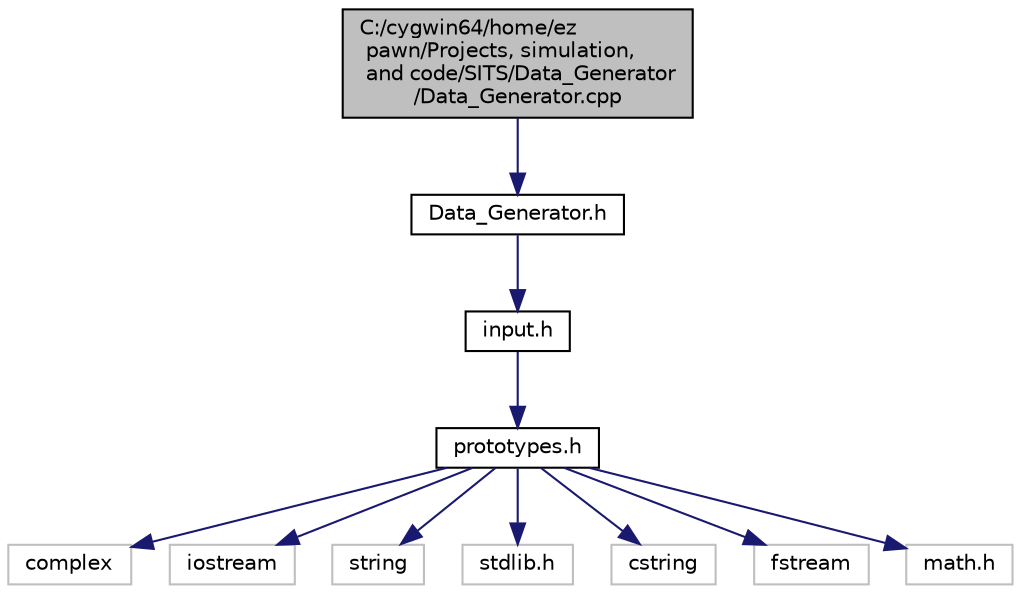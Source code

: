digraph "C:/cygwin64/home/ez pawn/Projects, simulation, and code/SITS/Data_Generator/Data_Generator.cpp"
{
  edge [fontname="Helvetica",fontsize="10",labelfontname="Helvetica",labelfontsize="10"];
  node [fontname="Helvetica",fontsize="10",shape=record];
  Node0 [label="C:/cygwin64/home/ez\l pawn/Projects, simulation,\l and code/SITS/Data_Generator\l/Data_Generator.cpp",height=0.2,width=0.4,color="black", fillcolor="grey75", style="filled", fontcolor="black"];
  Node0 -> Node1 [color="midnightblue",fontsize="10",style="solid",fontname="Helvetica"];
  Node1 [label="Data_Generator.h",height=0.2,width=0.4,color="black", fillcolor="white", style="filled",URL="$_data___generator_8h.html"];
  Node1 -> Node2 [color="midnightblue",fontsize="10",style="solid",fontname="Helvetica"];
  Node2 [label="input.h",height=0.2,width=0.4,color="black", fillcolor="white", style="filled",URL="$_data___generator_2_input_8h.html"];
  Node2 -> Node3 [color="midnightblue",fontsize="10",style="solid",fontname="Helvetica"];
  Node3 [label="prototypes.h",height=0.2,width=0.4,color="black", fillcolor="white", style="filled",URL="$_data___generator_2_prototypes_8h.html"];
  Node3 -> Node4 [color="midnightblue",fontsize="10",style="solid",fontname="Helvetica"];
  Node4 [label="complex",height=0.2,width=0.4,color="grey75", fillcolor="white", style="filled"];
  Node3 -> Node5 [color="midnightblue",fontsize="10",style="solid",fontname="Helvetica"];
  Node5 [label="iostream",height=0.2,width=0.4,color="grey75", fillcolor="white", style="filled"];
  Node3 -> Node6 [color="midnightblue",fontsize="10",style="solid",fontname="Helvetica"];
  Node6 [label="string",height=0.2,width=0.4,color="grey75", fillcolor="white", style="filled"];
  Node3 -> Node7 [color="midnightblue",fontsize="10",style="solid",fontname="Helvetica"];
  Node7 [label="stdlib.h",height=0.2,width=0.4,color="grey75", fillcolor="white", style="filled"];
  Node3 -> Node8 [color="midnightblue",fontsize="10",style="solid",fontname="Helvetica"];
  Node8 [label="cstring",height=0.2,width=0.4,color="grey75", fillcolor="white", style="filled"];
  Node3 -> Node9 [color="midnightblue",fontsize="10",style="solid",fontname="Helvetica"];
  Node9 [label="fstream",height=0.2,width=0.4,color="grey75", fillcolor="white", style="filled"];
  Node3 -> Node10 [color="midnightblue",fontsize="10",style="solid",fontname="Helvetica"];
  Node10 [label="math.h",height=0.2,width=0.4,color="grey75", fillcolor="white", style="filled"];
}

